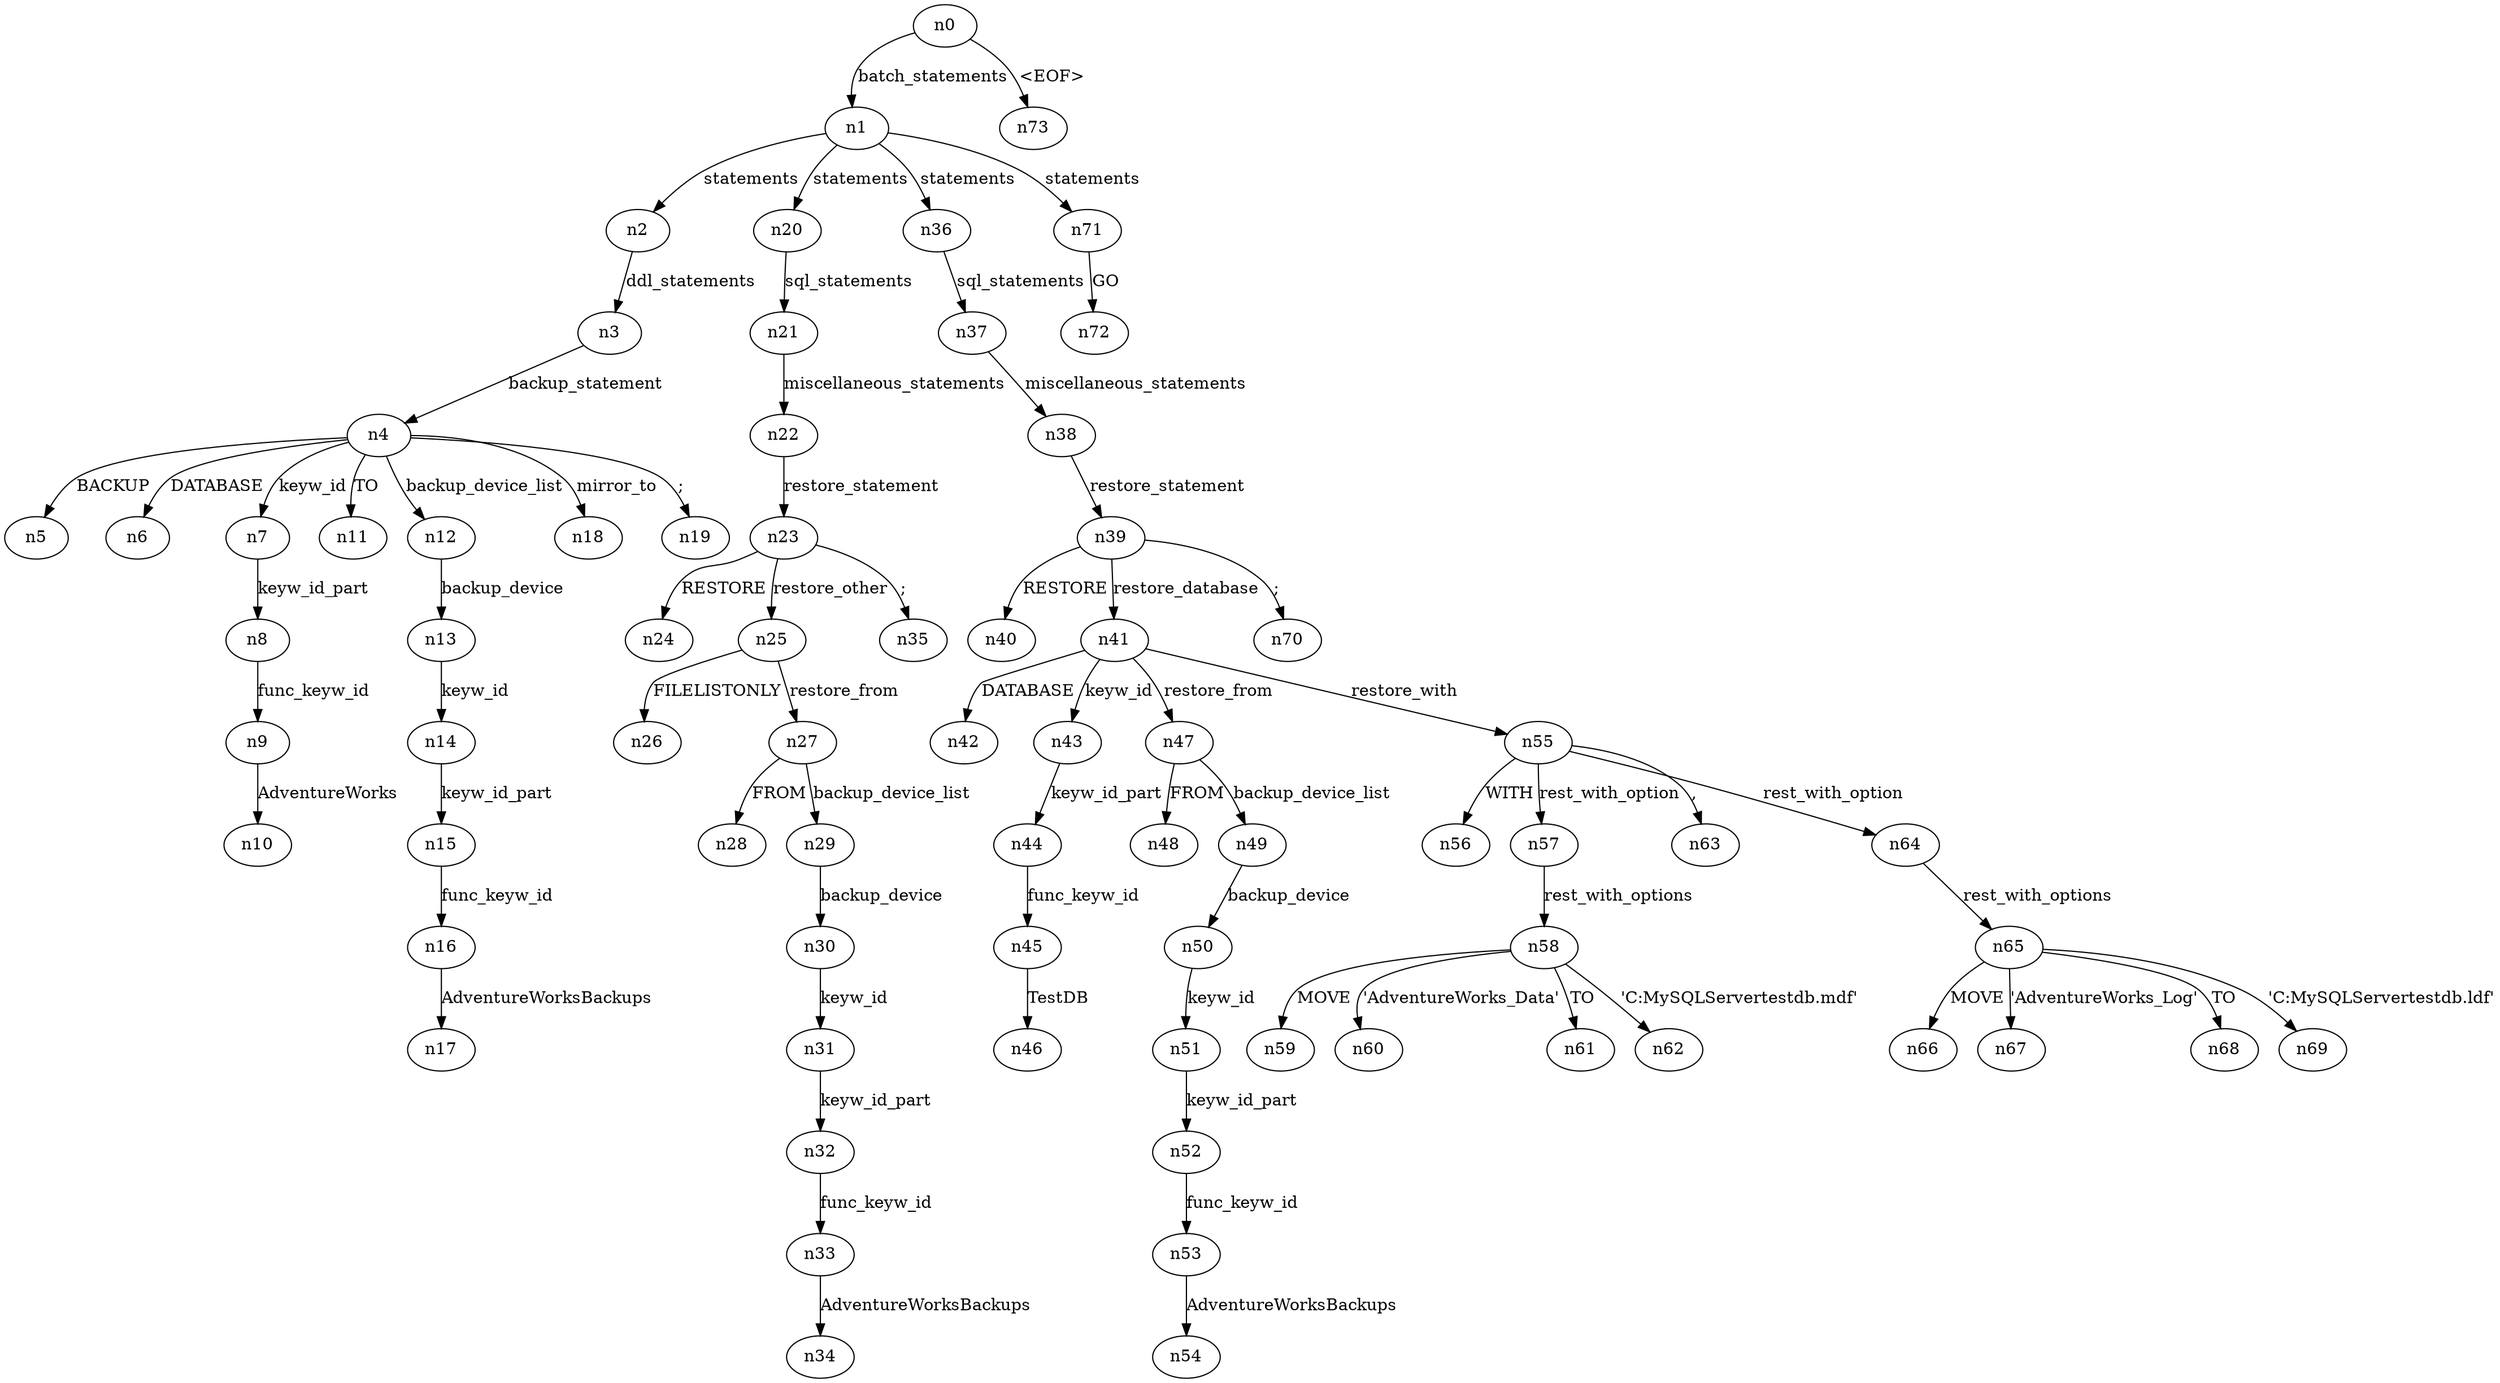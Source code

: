digraph ParseTree {
  n0 -> n1 [label="batch_statements"];
  n1 -> n2 [label="statements"];
  n2 -> n3 [label="ddl_statements"];
  n3 -> n4 [label="backup_statement"];
  n4 -> n5 [label="BACKUP"];
  n4 -> n6 [label="DATABASE"];
  n4 -> n7 [label="keyw_id"];
  n7 -> n8 [label="keyw_id_part"];
  n8 -> n9 [label="func_keyw_id"];
  n9 -> n10 [label="AdventureWorks"];
  n4 -> n11 [label="TO"];
  n4 -> n12 [label="backup_device_list"];
  n12 -> n13 [label="backup_device"];
  n13 -> n14 [label="keyw_id"];
  n14 -> n15 [label="keyw_id_part"];
  n15 -> n16 [label="func_keyw_id"];
  n16 -> n17 [label="AdventureWorksBackups"];
  n4 -> n18 [label="mirror_to"];
  n4 -> n19 [label=";"];
  n1 -> n20 [label="statements"];
  n20 -> n21 [label="sql_statements"];
  n21 -> n22 [label="miscellaneous_statements"];
  n22 -> n23 [label="restore_statement"];
  n23 -> n24 [label="RESTORE"];
  n23 -> n25 [label="restore_other"];
  n25 -> n26 [label="FILELISTONLY"];
  n25 -> n27 [label="restore_from"];
  n27 -> n28 [label="FROM"];
  n27 -> n29 [label="backup_device_list"];
  n29 -> n30 [label="backup_device"];
  n30 -> n31 [label="keyw_id"];
  n31 -> n32 [label="keyw_id_part"];
  n32 -> n33 [label="func_keyw_id"];
  n33 -> n34 [label="AdventureWorksBackups"];
  n23 -> n35 [label=";"];
  n1 -> n36 [label="statements"];
  n36 -> n37 [label="sql_statements"];
  n37 -> n38 [label="miscellaneous_statements"];
  n38 -> n39 [label="restore_statement"];
  n39 -> n40 [label="RESTORE"];
  n39 -> n41 [label="restore_database"];
  n41 -> n42 [label="DATABASE"];
  n41 -> n43 [label="keyw_id"];
  n43 -> n44 [label="keyw_id_part"];
  n44 -> n45 [label="func_keyw_id"];
  n45 -> n46 [label="TestDB"];
  n41 -> n47 [label="restore_from"];
  n47 -> n48 [label="FROM"];
  n47 -> n49 [label="backup_device_list"];
  n49 -> n50 [label="backup_device"];
  n50 -> n51 [label="keyw_id"];
  n51 -> n52 [label="keyw_id_part"];
  n52 -> n53 [label="func_keyw_id"];
  n53 -> n54 [label="AdventureWorksBackups"];
  n41 -> n55 [label="restore_with"];
  n55 -> n56 [label="WITH"];
  n55 -> n57 [label="rest_with_option"];
  n57 -> n58 [label="rest_with_options"];
  n58 -> n59 [label="MOVE"];
  n58 -> n60 [label="'AdventureWorks_Data'"];
  n58 -> n61 [label="TO"];
  n58 -> n62 [label="'C:\MySQLServer\testdb.mdf'"];
  n55 -> n63 [label=","];
  n55 -> n64 [label="rest_with_option"];
  n64 -> n65 [label="rest_with_options"];
  n65 -> n66 [label="MOVE"];
  n65 -> n67 [label="'AdventureWorks_Log'"];
  n65 -> n68 [label="TO"];
  n65 -> n69 [label="'C:\MySQLServer\testdb.ldf'"];
  n39 -> n70 [label=";"];
  n1 -> n71 [label="statements"];
  n71 -> n72 [label="GO"];
  n0 -> n73 [label="<EOF>"];
}